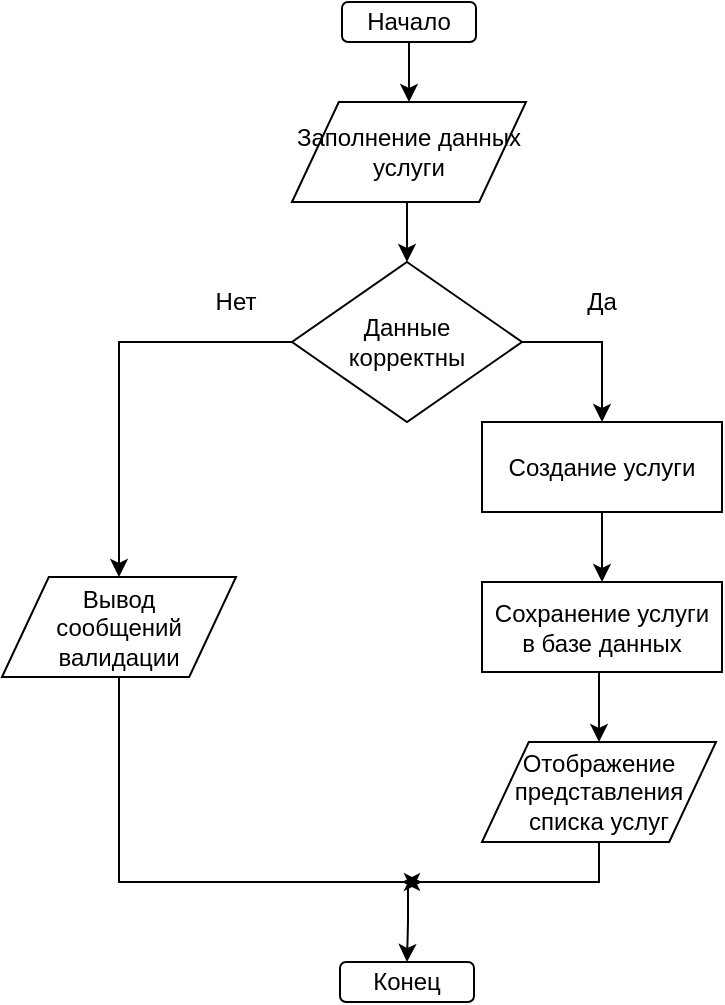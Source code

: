 <mxfile version="10.7.7" type="device"><diagram id="iRvbymDL-GMg0HjKHQ1_" name="Page-1"><mxGraphModel dx="1394" dy="771" grid="1" gridSize="10" guides="1" tooltips="1" connect="1" arrows="1" fold="1" page="1" pageScale="1" pageWidth="827" pageHeight="1169" math="0" shadow="0"><root><mxCell id="0"/><mxCell id="1" parent="0"/><mxCell id="yRtwTjcljEo7q0LW3_4s-5" value="" style="edgeStyle=orthogonalEdgeStyle;rounded=0;orthogonalLoop=1;jettySize=auto;html=1;entryX=0.5;entryY=0;entryDx=0;entryDy=0;" parent="1" source="yRtwTjcljEo7q0LW3_4s-1" target="yRtwTjcljEo7q0LW3_4s-2" edge="1"><mxGeometry relative="1" as="geometry"><mxPoint x="413.5" y="120" as="targetPoint"/></mxGeometry></mxCell><mxCell id="yRtwTjcljEo7q0LW3_4s-1" value="Начало" style="rounded=1;whiteSpace=wrap;html=1;" parent="1" vertex="1"><mxGeometry x="380" y="10" width="67" height="20" as="geometry"/></mxCell><mxCell id="yRtwTjcljEo7q0LW3_4s-7" style="edgeStyle=orthogonalEdgeStyle;rounded=0;orthogonalLoop=1;jettySize=auto;html=1;exitX=0.5;exitY=1;exitDx=0;exitDy=0;entryX=0.5;entryY=0;entryDx=0;entryDy=0;" parent="1" source="yRtwTjcljEo7q0LW3_4s-2" target="yRtwTjcljEo7q0LW3_4s-6" edge="1"><mxGeometry relative="1" as="geometry"/></mxCell><mxCell id="yRtwTjcljEo7q0LW3_4s-2" value="Заполнение данных услуги" style="shape=parallelogram;perimeter=parallelogramPerimeter;whiteSpace=wrap;html=1;" parent="1" vertex="1"><mxGeometry x="355" y="60" width="117" height="50" as="geometry"/></mxCell><mxCell id="pVX7cDGzDSp-LKipFKE6-10" style="edgeStyle=orthogonalEdgeStyle;rounded=0;orthogonalLoop=1;jettySize=auto;html=1;exitX=0.5;exitY=1;exitDx=0;exitDy=0;" edge="1" parent="1" source="yRtwTjcljEo7q0LW3_4s-3"><mxGeometry relative="1" as="geometry"><mxPoint x="420" y="450" as="targetPoint"/><Array as="points"><mxPoint x="269" y="450"/></Array></mxGeometry></mxCell><mxCell id="yRtwTjcljEo7q0LW3_4s-3" value="&lt;div&gt;Вывод&lt;/div&gt;&lt;div&gt;сообщений&lt;/div&gt;&lt;div&gt;валидации&lt;br&gt;&lt;/div&gt;" style="shape=parallelogram;perimeter=parallelogramPerimeter;whiteSpace=wrap;html=1;" parent="1" vertex="1"><mxGeometry x="210" y="297.5" width="117" height="50" as="geometry"/></mxCell><mxCell id="yRtwTjcljEo7q0LW3_4s-8" style="edgeStyle=orthogonalEdgeStyle;rounded=0;orthogonalLoop=1;jettySize=auto;html=1;exitX=0;exitY=0.5;exitDx=0;exitDy=0;entryX=0.5;entryY=0;entryDx=0;entryDy=0;" parent="1" source="yRtwTjcljEo7q0LW3_4s-6" target="yRtwTjcljEo7q0LW3_4s-3" edge="1"><mxGeometry relative="1" as="geometry"/></mxCell><mxCell id="yRtwTjcljEo7q0LW3_4s-10" style="edgeStyle=orthogonalEdgeStyle;rounded=0;orthogonalLoop=1;jettySize=auto;html=1;exitX=1;exitY=0.5;exitDx=0;exitDy=0;entryX=0.5;entryY=0;entryDx=0;entryDy=0;" parent="1" source="yRtwTjcljEo7q0LW3_4s-6" target="yRtwTjcljEo7q0LW3_4s-9" edge="1"><mxGeometry relative="1" as="geometry"><mxPoint x="510" y="250" as="targetPoint"/></mxGeometry></mxCell><mxCell id="yRtwTjcljEo7q0LW3_4s-6" value="&lt;div&gt;Данные &lt;br&gt;&lt;/div&gt;&lt;div&gt;корректны&lt;/div&gt;" style="rhombus;whiteSpace=wrap;html=1;" parent="1" vertex="1"><mxGeometry x="355" y="140" width="115" height="80" as="geometry"/></mxCell><mxCell id="yRtwTjcljEo7q0LW3_4s-9" value="Создание услуги" style="rounded=0;whiteSpace=wrap;html=1;" parent="1" vertex="1"><mxGeometry x="450" y="220" width="120" height="45" as="geometry"/></mxCell><mxCell id="yRtwTjcljEo7q0LW3_4s-15" value="Конец" style="rounded=1;whiteSpace=wrap;html=1;" parent="1" vertex="1"><mxGeometry x="379" y="490" width="67" height="20" as="geometry"/></mxCell><mxCell id="yRtwTjcljEo7q0LW3_4s-20" value="Нет" style="text;html=1;strokeColor=none;fillColor=none;align=center;verticalAlign=middle;whiteSpace=wrap;rounded=0;" parent="1" vertex="1"><mxGeometry x="307" y="150" width="40" height="20" as="geometry"/></mxCell><mxCell id="yRtwTjcljEo7q0LW3_4s-21" value="Да" style="text;html=1;strokeColor=none;fillColor=none;align=center;verticalAlign=middle;whiteSpace=wrap;rounded=0;" parent="1" vertex="1"><mxGeometry x="490" y="150" width="40" height="20" as="geometry"/></mxCell><mxCell id="pVX7cDGzDSp-LKipFKE6-1" value="" style="edgeStyle=orthogonalEdgeStyle;rounded=0;orthogonalLoop=1;jettySize=auto;html=1;entryX=0.5;entryY=0;entryDx=0;entryDy=0;" edge="1" parent="1" target="yRtwTjcljEo7q0LW3_4s-15"><mxGeometry relative="1" as="geometry"><mxPoint x="413" y="440" as="targetPoint"/><mxPoint x="413" y="450" as="sourcePoint"/><Array as="points"><mxPoint x="413" y="470"/><mxPoint x="413" y="470"/></Array></mxGeometry></mxCell><mxCell id="pVX7cDGzDSp-LKipFKE6-2" value="&lt;div&gt;Сохранение услуги&lt;/div&gt;&lt;div&gt;в базе данных&lt;/div&gt;" style="rounded=0;whiteSpace=wrap;html=1;" vertex="1" parent="1"><mxGeometry x="450" y="300" width="120" height="45" as="geometry"/></mxCell><mxCell id="pVX7cDGzDSp-LKipFKE6-3" style="edgeStyle=orthogonalEdgeStyle;rounded=0;orthogonalLoop=1;jettySize=auto;html=1;entryX=0.5;entryY=0;entryDx=0;entryDy=0;exitX=0.5;exitY=1;exitDx=0;exitDy=0;" edge="1" parent="1" source="yRtwTjcljEo7q0LW3_4s-9" target="pVX7cDGzDSp-LKipFKE6-2"><mxGeometry relative="1" as="geometry"><mxPoint x="510" y="270" as="sourcePoint"/><mxPoint x="520" y="230" as="targetPoint"/></mxGeometry></mxCell><mxCell id="pVX7cDGzDSp-LKipFKE6-4" style="edgeStyle=orthogonalEdgeStyle;rounded=0;orthogonalLoop=1;jettySize=auto;html=1;exitX=0.5;exitY=1;exitDx=0;exitDy=0;entryX=0.5;entryY=0;entryDx=0;entryDy=0;" edge="1" parent="1" source="pVX7cDGzDSp-LKipFKE6-2" target="pVX7cDGzDSp-LKipFKE6-5"><mxGeometry relative="1" as="geometry"><mxPoint x="520" y="275" as="sourcePoint"/><mxPoint x="410" y="390" as="targetPoint"/><Array as="points"><mxPoint x="509" y="345"/></Array></mxGeometry></mxCell><mxCell id="pVX7cDGzDSp-LKipFKE6-7" value="" style="edgeStyle=orthogonalEdgeStyle;rounded=0;orthogonalLoop=1;jettySize=auto;html=1;" edge="1" parent="1" source="pVX7cDGzDSp-LKipFKE6-5"><mxGeometry relative="1" as="geometry"><mxPoint x="410" y="450" as="targetPoint"/><Array as="points"><mxPoint x="509" y="450"/></Array></mxGeometry></mxCell><mxCell id="pVX7cDGzDSp-LKipFKE6-5" value="Отображение представления списка услуг" style="shape=parallelogram;perimeter=parallelogramPerimeter;whiteSpace=wrap;html=1;" vertex="1" parent="1"><mxGeometry x="450" y="380" width="117" height="50" as="geometry"/></mxCell></root></mxGraphModel></diagram></mxfile>